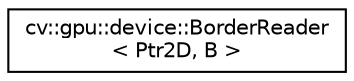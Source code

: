 digraph "Graphical Class Hierarchy"
{
 // LATEX_PDF_SIZE
  edge [fontname="Helvetica",fontsize="10",labelfontname="Helvetica",labelfontsize="10"];
  node [fontname="Helvetica",fontsize="10",shape=record];
  rankdir="LR";
  Node0 [label="cv::gpu::device::BorderReader\l\< Ptr2D, B \>",height=0.2,width=0.4,color="black", fillcolor="white", style="filled",URL="$structcv_1_1gpu_1_1device_1_1_border_reader.html",tooltip=" "];
}
